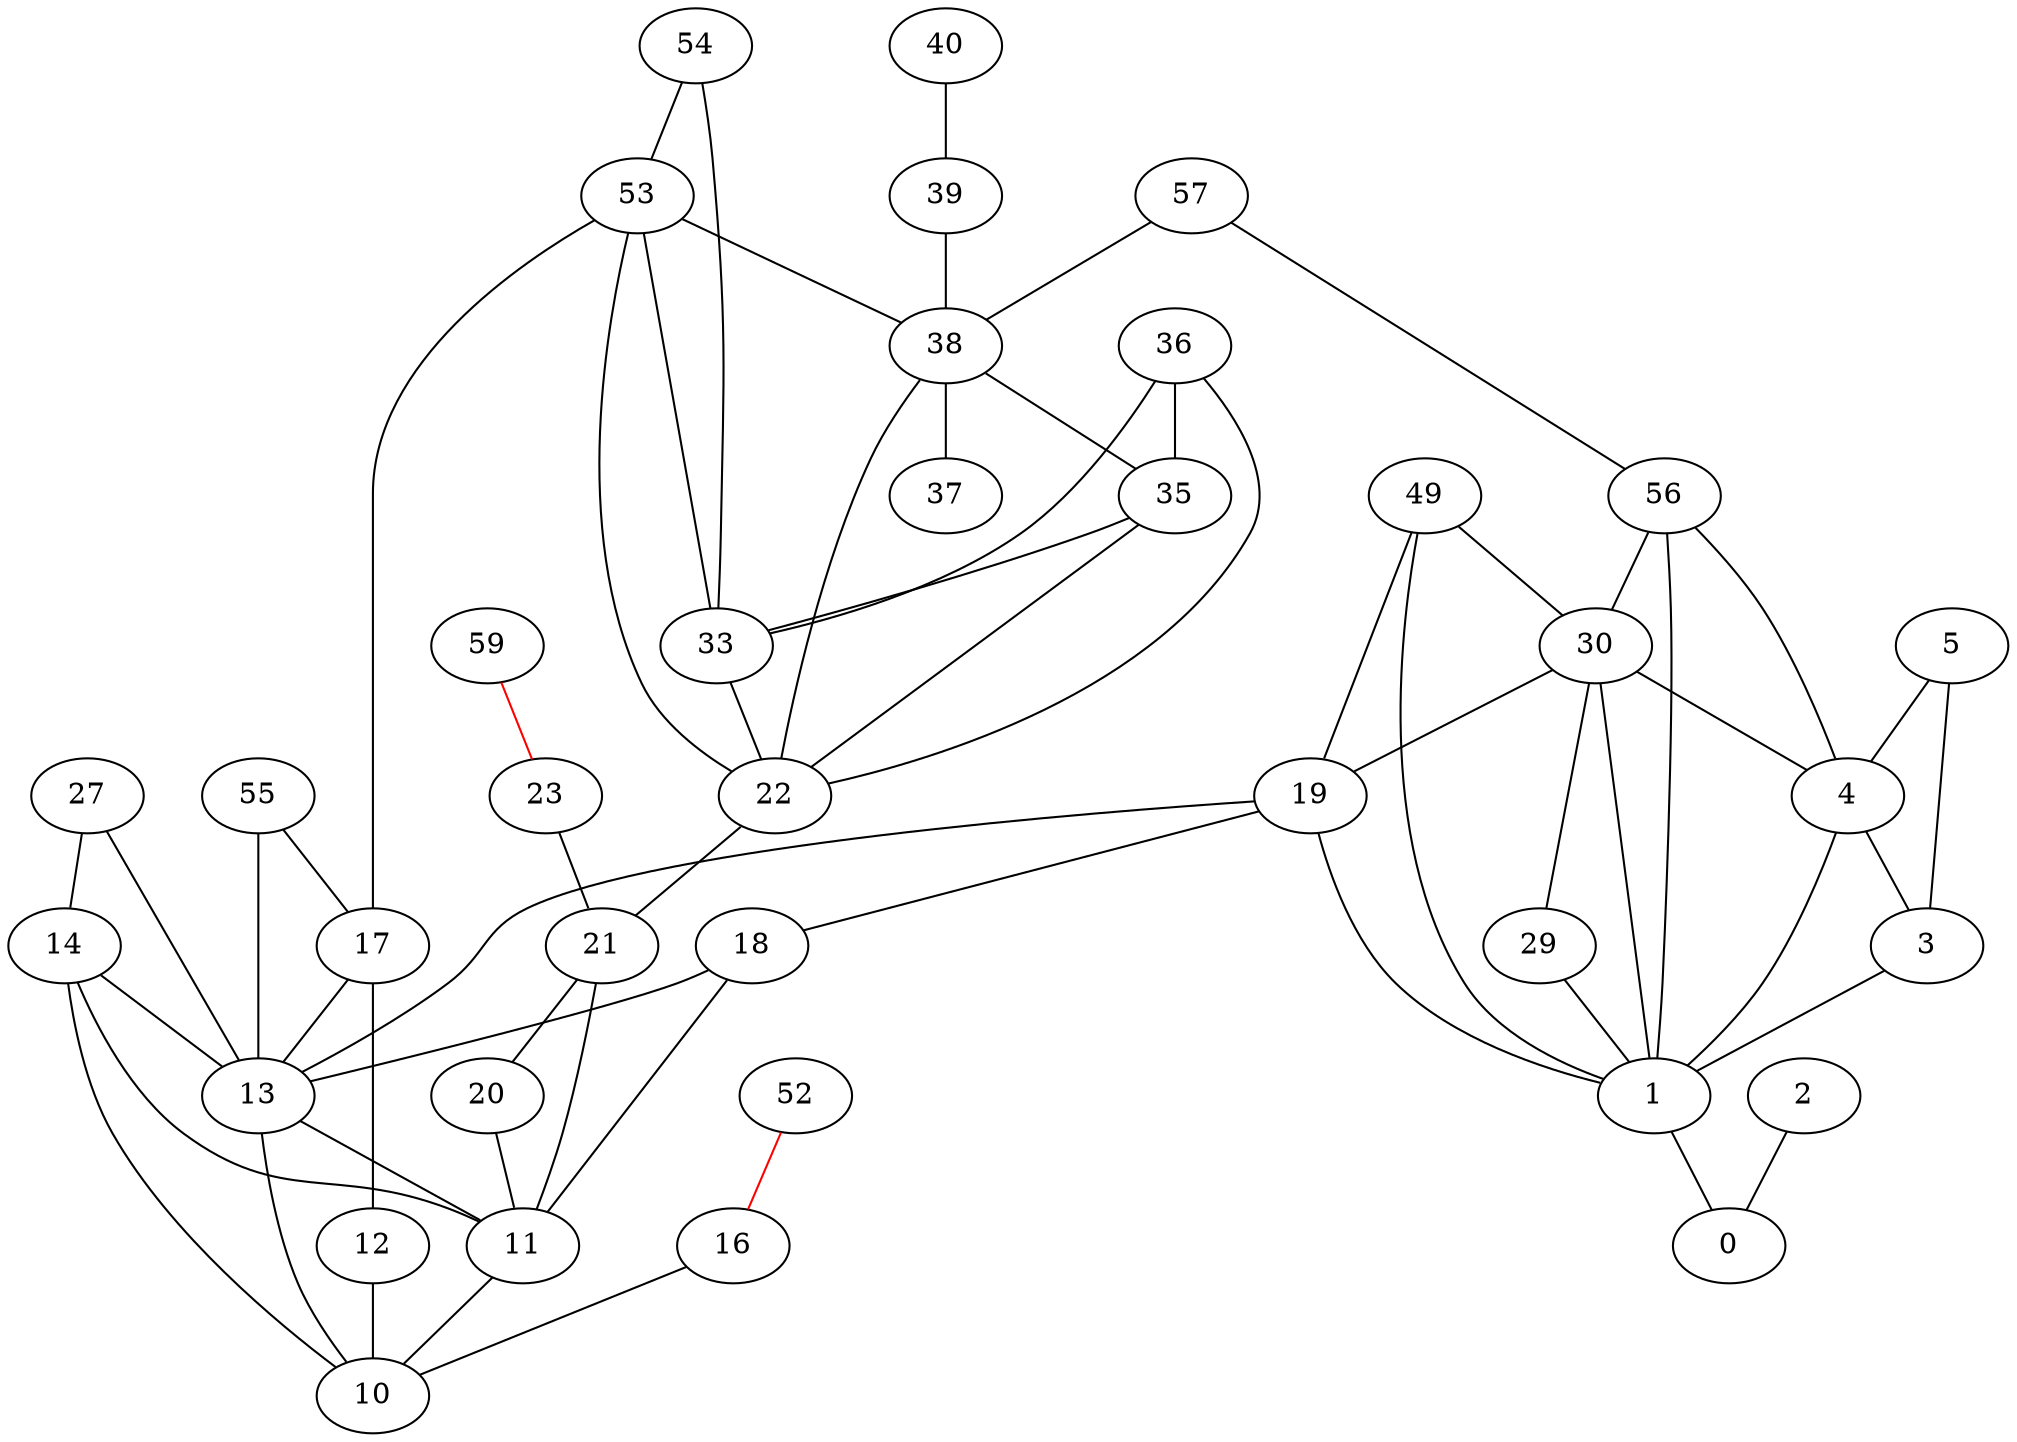 graph G {
0;

1;

2;

3;

4;

5;

10;

11;

12;

13;

14;

16;

17;

18;

19;

20;

21;

22;

23;

27;

29;

30;

33;

35;

36;

37;

38;

39;

40;

49;

52;

53;

54;

55;

56;

57;

59;

1 -- 0;

2 -- 0;

3 -- 1;

4 -- 1;

4 -- 3;

5 -- 3;

5 -- 4;

11 -- 10;

12 -- 10;

13 -- 10;

13 -- 11;

14 -- 10;

14 -- 11;

14 -- 13;

16 -- 10;

17 -- 12;

17 -- 13;

18 -- 11;

18 -- 13;

19 -- 1;

19 -- 13;

19 -- 18;

20 -- 11;

21 -- 11;

21 -- 20;

22 -- 21;

23 -- 21;

27 -- 13;

27 -- 14;

29 -- 1;

30 -- 1;

30 -- 4;

30 -- 19;

30 -- 29;

33 -- 22;

35 -- 22;

35 -- 33;

36 -- 22;

36 -- 33;

36 -- 35;

38 -- 22;

38 -- 35;

38 -- 37;

39 -- 38;

40 -- 39;

49 -- 1;

49 -- 19;

49 -- 30;

52 -- 16 [color=red];

53 -- 17;

53 -- 22;

53 -- 33;

53 -- 38;

54 -- 33;

54 -- 53;

55 -- 13;

55 -- 17;

56 -- 1;

56 -- 4;

56 -- 30;

57 -- 38;

57 -- 56;

59 -- 23 [color=red];

}
